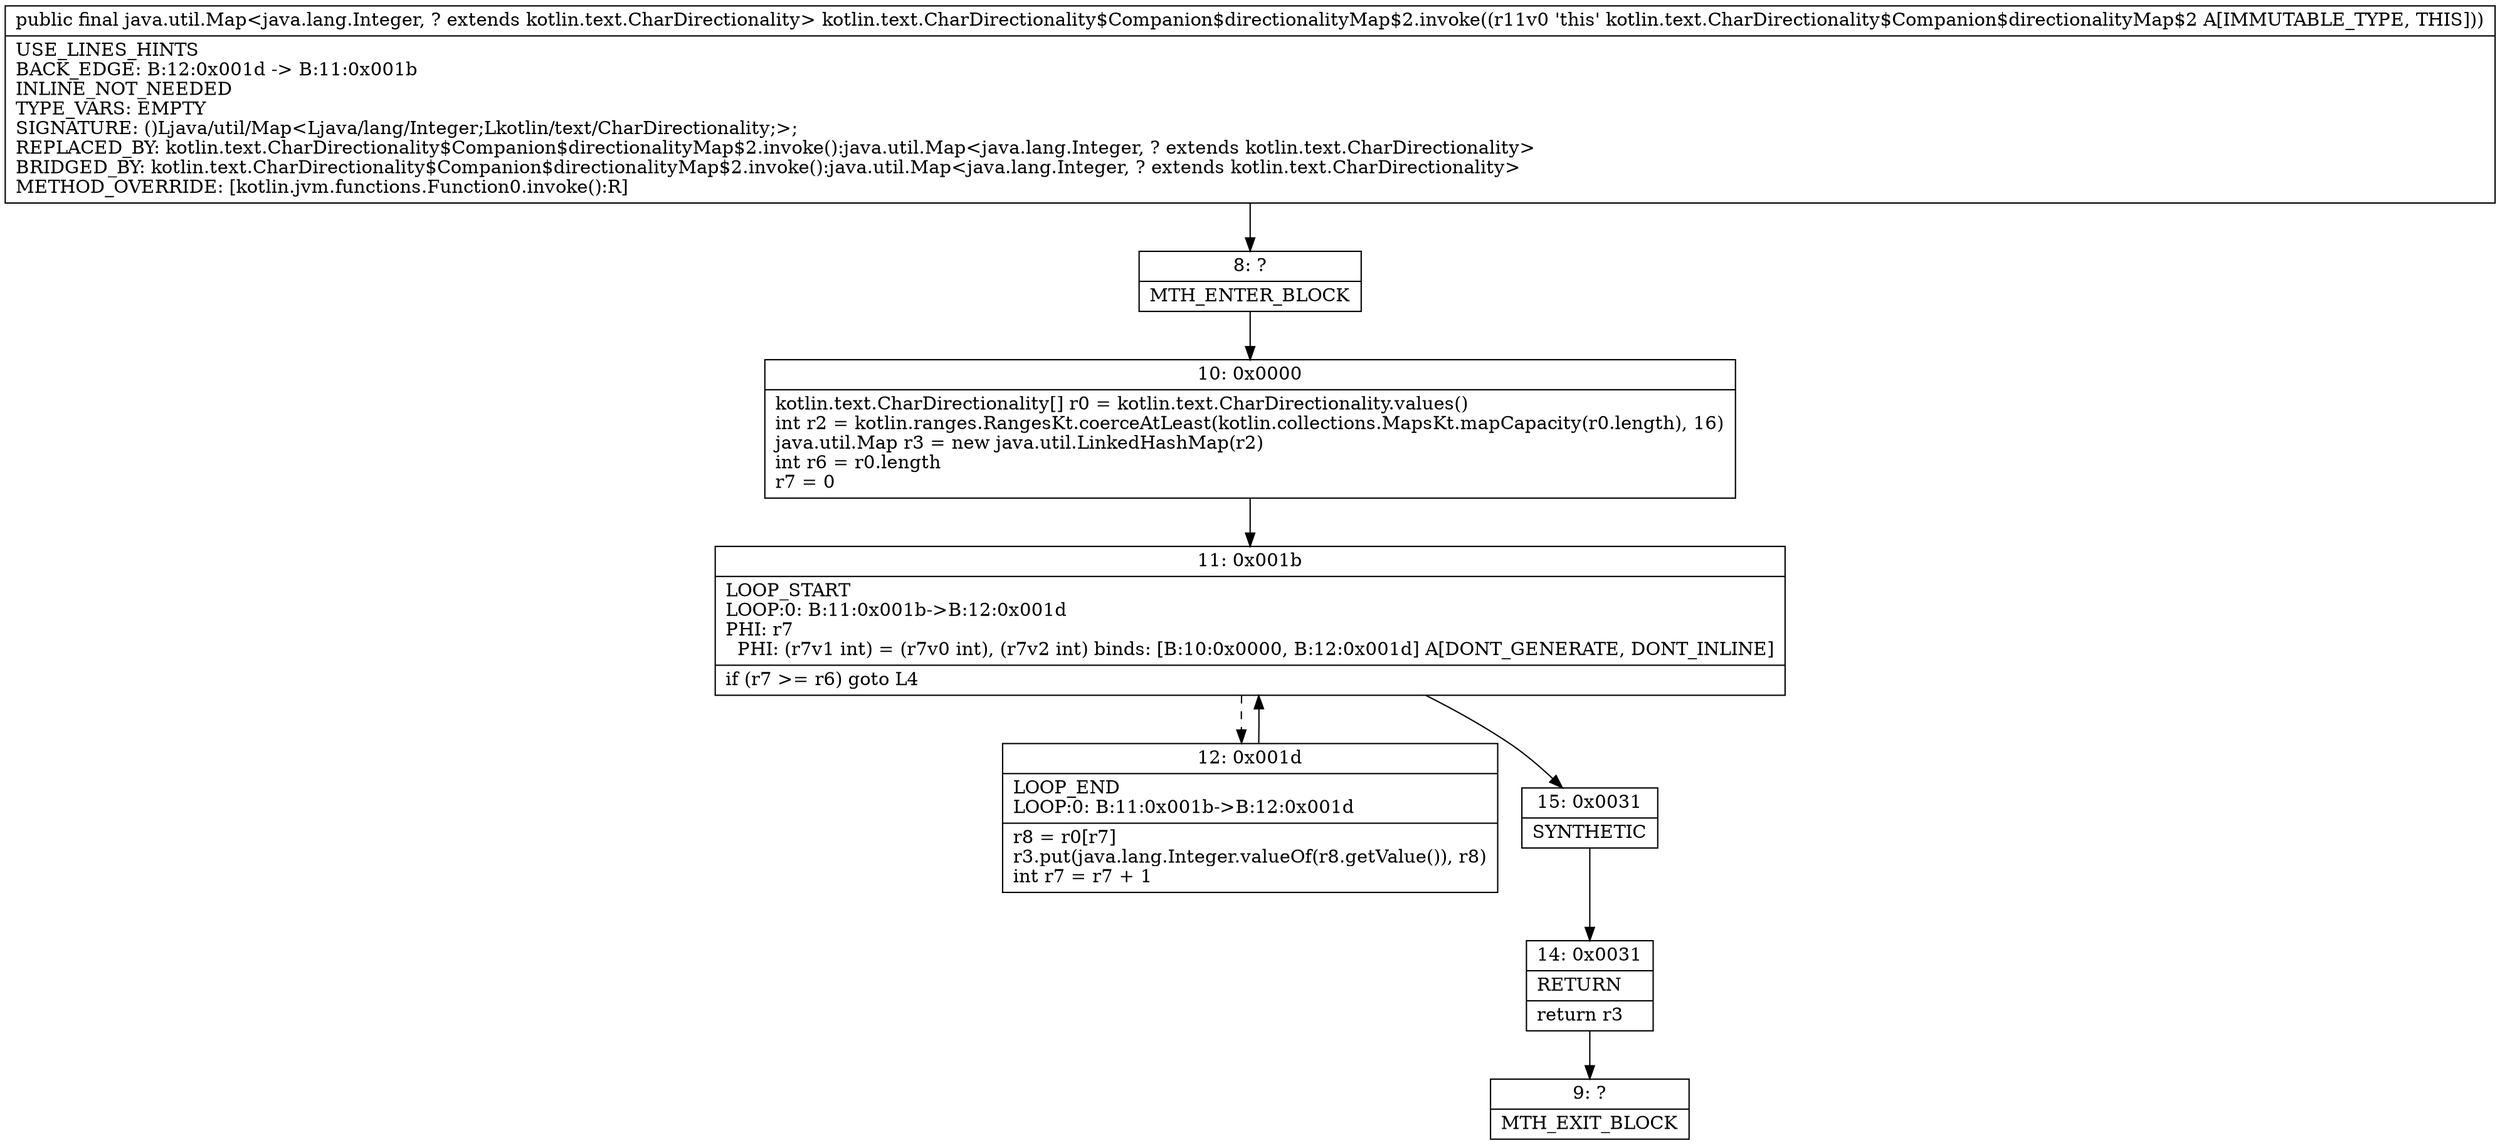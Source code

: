 digraph "CFG forkotlin.text.CharDirectionality$Companion$directionalityMap$2.invoke()Ljava\/util\/Map;" {
Node_8 [shape=record,label="{8\:\ ?|MTH_ENTER_BLOCK\l}"];
Node_10 [shape=record,label="{10\:\ 0x0000|kotlin.text.CharDirectionality[] r0 = kotlin.text.CharDirectionality.values()\lint r2 = kotlin.ranges.RangesKt.coerceAtLeast(kotlin.collections.MapsKt.mapCapacity(r0.length), 16)\ljava.util.Map r3 = new java.util.LinkedHashMap(r2)\lint r6 = r0.length\lr7 = 0\l}"];
Node_11 [shape=record,label="{11\:\ 0x001b|LOOP_START\lLOOP:0: B:11:0x001b\-\>B:12:0x001d\lPHI: r7 \l  PHI: (r7v1 int) = (r7v0 int), (r7v2 int) binds: [B:10:0x0000, B:12:0x001d] A[DONT_GENERATE, DONT_INLINE]\l|if (r7 \>= r6) goto L4\l}"];
Node_12 [shape=record,label="{12\:\ 0x001d|LOOP_END\lLOOP:0: B:11:0x001b\-\>B:12:0x001d\l|r8 = r0[r7]\lr3.put(java.lang.Integer.valueOf(r8.getValue()), r8)\lint r7 = r7 + 1\l}"];
Node_15 [shape=record,label="{15\:\ 0x0031|SYNTHETIC\l}"];
Node_14 [shape=record,label="{14\:\ 0x0031|RETURN\l|return r3\l}"];
Node_9 [shape=record,label="{9\:\ ?|MTH_EXIT_BLOCK\l}"];
MethodNode[shape=record,label="{public final java.util.Map\<java.lang.Integer, ? extends kotlin.text.CharDirectionality\> kotlin.text.CharDirectionality$Companion$directionalityMap$2.invoke((r11v0 'this' kotlin.text.CharDirectionality$Companion$directionalityMap$2 A[IMMUTABLE_TYPE, THIS]))  | USE_LINES_HINTS\lBACK_EDGE: B:12:0x001d \-\> B:11:0x001b\lINLINE_NOT_NEEDED\lTYPE_VARS: EMPTY\lSIGNATURE: ()Ljava\/util\/Map\<Ljava\/lang\/Integer;Lkotlin\/text\/CharDirectionality;\>;\lREPLACED_BY: kotlin.text.CharDirectionality$Companion$directionalityMap$2.invoke():java.util.Map\<java.lang.Integer, ? extends kotlin.text.CharDirectionality\>\lBRIDGED_BY: kotlin.text.CharDirectionality$Companion$directionalityMap$2.invoke():java.util.Map\<java.lang.Integer, ? extends kotlin.text.CharDirectionality\>\lMETHOD_OVERRIDE: [kotlin.jvm.functions.Function0.invoke():R]\l}"];
MethodNode -> Node_8;Node_8 -> Node_10;
Node_10 -> Node_11;
Node_11 -> Node_12[style=dashed];
Node_11 -> Node_15;
Node_12 -> Node_11;
Node_15 -> Node_14;
Node_14 -> Node_9;
}

